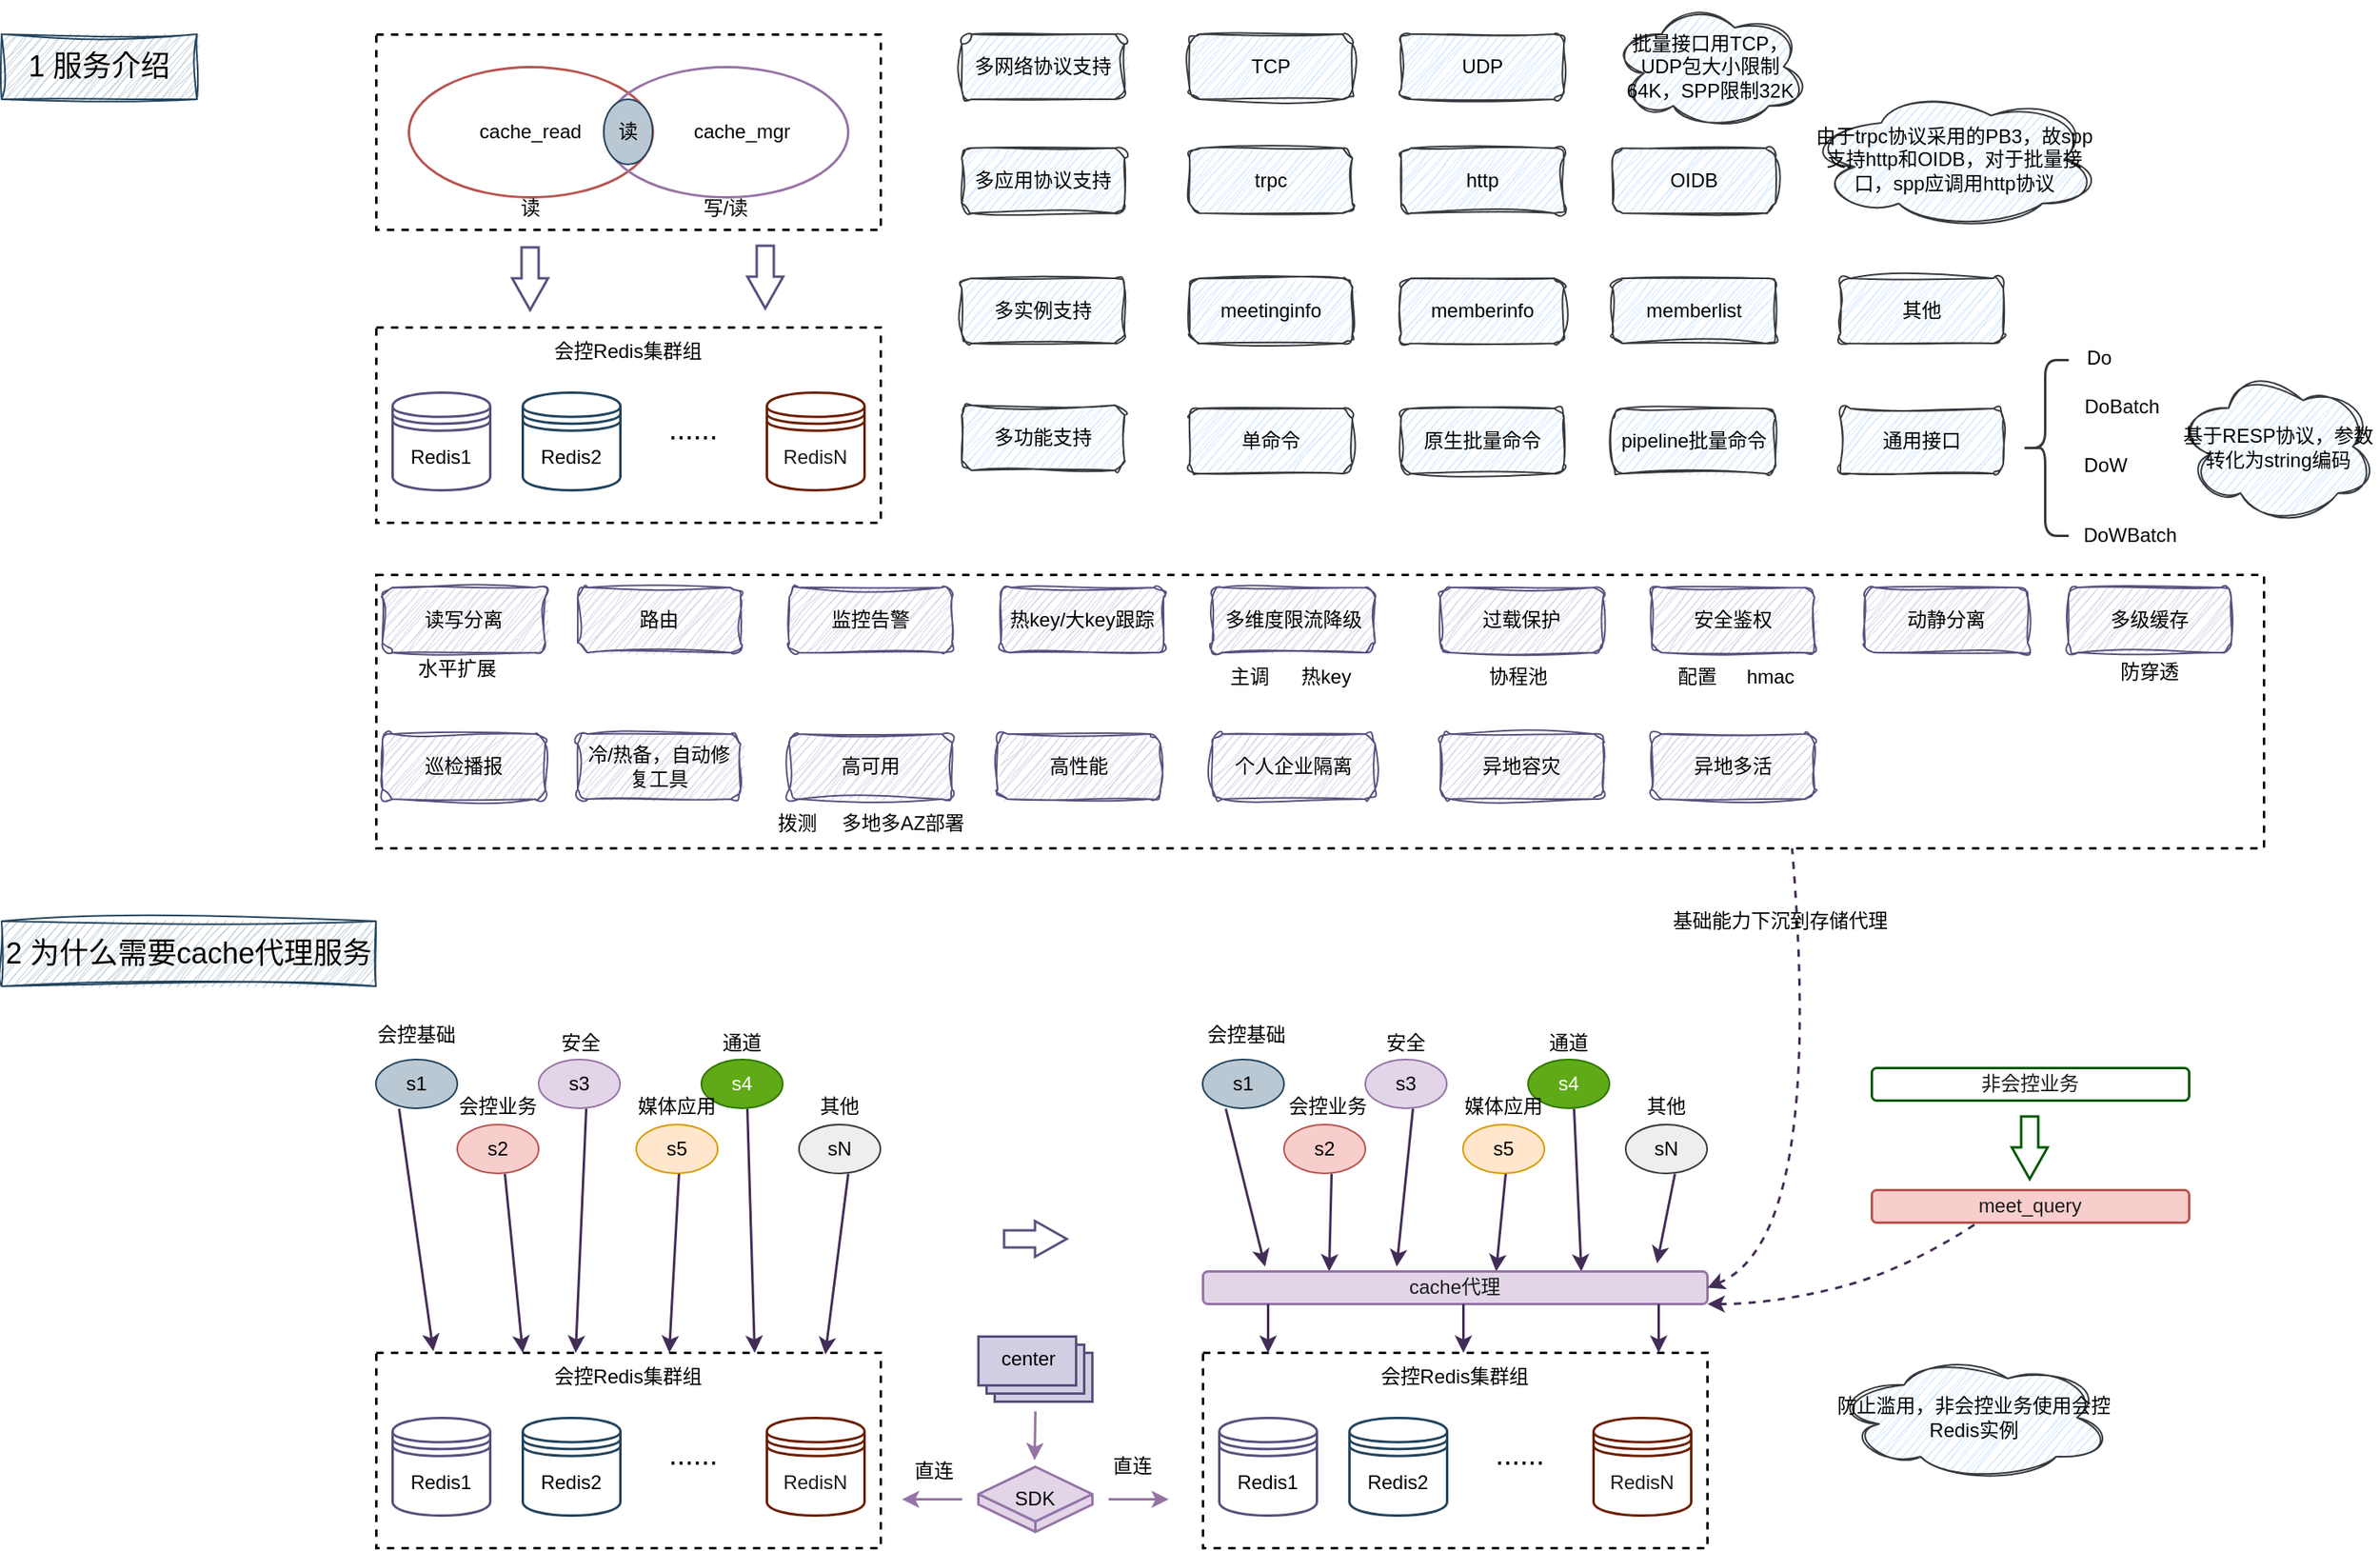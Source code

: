 <mxfile version="21.6.5" type="github">
  <diagram name="第 1 页" id="tW7LIvCYIfbupHaoWykY">
    <mxGraphModel dx="1306" dy="740" grid="1" gridSize="10" guides="1" tooltips="1" connect="1" arrows="1" fold="1" page="1" pageScale="1" pageWidth="827" pageHeight="1169" math="0" shadow="0">
      <root>
        <mxCell id="0" />
        <mxCell id="1" parent="0" />
        <mxCell id="oaGKNERvn2uEoFcFvZA_-124" value="" style="rounded=0;whiteSpace=wrap;html=1;fillColor=none;strokeWidth=1.5;dashed=1;" vertex="1" parent="1">
          <mxGeometry x="280" y="352" width="1160" height="168" as="geometry" />
        </mxCell>
        <mxCell id="oaGKNERvn2uEoFcFvZA_-2" value="" style="rounded=0;whiteSpace=wrap;html=1;fillColor=none;strokeWidth=1.5;dashed=1;" vertex="1" parent="1">
          <mxGeometry x="280" y="20" width="310" height="120" as="geometry" />
        </mxCell>
        <mxCell id="oaGKNERvn2uEoFcFvZA_-3" value="" style="ellipse;whiteSpace=wrap;html=1;fillColor=none;strokeWidth=1.5;strokeColor=#b85450;" vertex="1" parent="1">
          <mxGeometry x="300" y="40" width="150" height="80" as="geometry" />
        </mxCell>
        <mxCell id="oaGKNERvn2uEoFcFvZA_-4" value="" style="ellipse;whiteSpace=wrap;html=1;fillColor=none;strokeWidth=1.5;strokeColor=#9673a6;" vertex="1" parent="1">
          <mxGeometry x="420" y="40" width="150" height="80" as="geometry" />
        </mxCell>
        <mxCell id="oaGKNERvn2uEoFcFvZA_-10" value="读" style="ellipse;whiteSpace=wrap;html=1;fillColor=#bac8d3;strokeColor=#23445d;" vertex="1" parent="1">
          <mxGeometry x="420" y="60" width="30" height="40" as="geometry" />
        </mxCell>
        <mxCell id="oaGKNERvn2uEoFcFvZA_-1" value="&lt;font style=&quot;font-size: 18px;&quot;&gt;1 服务介绍&lt;/font&gt;" style="rounded=0;whiteSpace=wrap;html=1;fillColor=#bac8d3;sketch=1;curveFitting=1;jiggle=2;strokeColor=#23445d;" vertex="1" parent="1">
          <mxGeometry x="50" y="20" width="120" height="40" as="geometry" />
        </mxCell>
        <mxCell id="oaGKNERvn2uEoFcFvZA_-5" value="cache_read" style="rounded=0;whiteSpace=wrap;html=1;fillColor=none;strokeColor=none;" vertex="1" parent="1">
          <mxGeometry x="340" y="65" width="70" height="30" as="geometry" />
        </mxCell>
        <mxCell id="oaGKNERvn2uEoFcFvZA_-6" value="cache_mgr" style="rounded=0;whiteSpace=wrap;html=1;fillColor=none;strokeColor=none;" vertex="1" parent="1">
          <mxGeometry x="470" y="65" width="70" height="30" as="geometry" />
        </mxCell>
        <mxCell id="oaGKNERvn2uEoFcFvZA_-7" value="读" style="rounded=0;whiteSpace=wrap;html=1;fillColor=none;strokeColor=none;" vertex="1" parent="1">
          <mxGeometry x="340" y="112" width="70" height="30" as="geometry" />
        </mxCell>
        <mxCell id="oaGKNERvn2uEoFcFvZA_-8" value="写/读" style="rounded=0;whiteSpace=wrap;html=1;fillColor=none;strokeColor=none;" vertex="1" parent="1">
          <mxGeometry x="460" y="112" width="70" height="30" as="geometry" />
        </mxCell>
        <mxCell id="oaGKNERvn2uEoFcFvZA_-11" value="" style="rounded=0;whiteSpace=wrap;html=1;fillColor=none;strokeWidth=1.5;dashed=1;" vertex="1" parent="1">
          <mxGeometry x="280" y="200" width="310" height="120" as="geometry" />
        </mxCell>
        <mxCell id="oaGKNERvn2uEoFcFvZA_-12" value="Redis1" style="shape=datastore;whiteSpace=wrap;html=1;strokeWidth=1.5;fillColor=none;strokeColor=#56517e;" vertex="1" parent="1">
          <mxGeometry x="290" y="240" width="60" height="60" as="geometry" />
        </mxCell>
        <mxCell id="oaGKNERvn2uEoFcFvZA_-13" value="Redis2" style="shape=datastore;whiteSpace=wrap;html=1;strokeWidth=1.5;fillColor=none;strokeColor=#23445d;" vertex="1" parent="1">
          <mxGeometry x="370" y="240" width="60" height="60" as="geometry" />
        </mxCell>
        <mxCell id="oaGKNERvn2uEoFcFvZA_-14" value="&lt;font color=&quot;#1a1a1a&quot;&gt;RedisN&lt;/font&gt;" style="shape=datastore;whiteSpace=wrap;html=1;strokeWidth=1.5;fillColor=none;strokeColor=#6D1F00;fontColor=#ffffff;" vertex="1" parent="1">
          <mxGeometry x="520" y="240" width="60" height="60" as="geometry" />
        </mxCell>
        <mxCell id="oaGKNERvn2uEoFcFvZA_-15" value="&lt;font style=&quot;font-size: 18px;&quot;&gt;......&lt;/font&gt;" style="rounded=0;whiteSpace=wrap;html=1;fillColor=none;strokeColor=none;" vertex="1" parent="1">
          <mxGeometry x="440" y="248" width="70" height="30" as="geometry" />
        </mxCell>
        <mxCell id="oaGKNERvn2uEoFcFvZA_-16" value="" style="shape=flexArrow;endArrow=classic;html=1;rounded=0;endWidth=10;endSize=6;strokeWidth=1.5;fillColor=none;strokeColor=#56517e;" edge="1" parent="1">
          <mxGeometry width="50" height="50" relative="1" as="geometry">
            <mxPoint x="374.5" y="150" as="sourcePoint" />
            <mxPoint x="374.5" y="190" as="targetPoint" />
          </mxGeometry>
        </mxCell>
        <mxCell id="oaGKNERvn2uEoFcFvZA_-17" value="" style="shape=flexArrow;endArrow=classic;html=1;rounded=0;endWidth=10;endSize=6;strokeWidth=1.5;fillColor=none;strokeColor=#56517e;" edge="1" parent="1">
          <mxGeometry width="50" height="50" relative="1" as="geometry">
            <mxPoint x="519" y="149" as="sourcePoint" />
            <mxPoint x="519" y="189" as="targetPoint" />
          </mxGeometry>
        </mxCell>
        <mxCell id="oaGKNERvn2uEoFcFvZA_-18" value="会控Redis集群组" style="rounded=0;whiteSpace=wrap;html=1;fillColor=none;strokeColor=none;" vertex="1" parent="1">
          <mxGeometry x="370" y="200" width="130" height="30" as="geometry" />
        </mxCell>
        <mxCell id="oaGKNERvn2uEoFcFvZA_-28" value="多网络协议支持" style="rounded=1;whiteSpace=wrap;html=1;fillColor=#cce5ff;strokeColor=#36393d;sketch=1;curveFitting=1;jiggle=2;" vertex="1" parent="1">
          <mxGeometry x="640" y="20" width="100" height="40" as="geometry" />
        </mxCell>
        <mxCell id="oaGKNERvn2uEoFcFvZA_-29" value="TCP" style="rounded=1;whiteSpace=wrap;html=1;fillColor=#cce5ff;strokeColor=#36393d;sketch=1;curveFitting=1;jiggle=2;" vertex="1" parent="1">
          <mxGeometry x="780" y="20" width="100" height="40" as="geometry" />
        </mxCell>
        <mxCell id="oaGKNERvn2uEoFcFvZA_-30" value="UDP" style="rounded=1;whiteSpace=wrap;html=1;fillColor=#cce5ff;strokeColor=#36393d;sketch=1;curveFitting=1;jiggle=2;" vertex="1" parent="1">
          <mxGeometry x="910" y="20" width="100" height="40" as="geometry" />
        </mxCell>
        <mxCell id="oaGKNERvn2uEoFcFvZA_-31" value="多应用协议支持" style="rounded=1;whiteSpace=wrap;html=1;fillColor=#cce5ff;strokeColor=#36393d;sketch=1;curveFitting=1;jiggle=2;" vertex="1" parent="1">
          <mxGeometry x="640" y="90" width="100" height="40" as="geometry" />
        </mxCell>
        <mxCell id="oaGKNERvn2uEoFcFvZA_-32" value="trpc" style="rounded=1;whiteSpace=wrap;html=1;fillColor=#cce5ff;strokeColor=#36393d;sketch=1;curveFitting=1;jiggle=2;" vertex="1" parent="1">
          <mxGeometry x="780" y="90" width="100" height="40" as="geometry" />
        </mxCell>
        <mxCell id="oaGKNERvn2uEoFcFvZA_-33" value="http" style="rounded=1;whiteSpace=wrap;html=1;fillColor=#cce5ff;strokeColor=#36393d;sketch=1;curveFitting=1;jiggle=2;" vertex="1" parent="1">
          <mxGeometry x="910" y="90" width="100" height="40" as="geometry" />
        </mxCell>
        <mxCell id="oaGKNERvn2uEoFcFvZA_-34" value="OIDB" style="rounded=1;whiteSpace=wrap;html=1;fillColor=#cce5ff;strokeColor=#36393d;sketch=1;curveFitting=1;jiggle=2;" vertex="1" parent="1">
          <mxGeometry x="1040" y="90" width="100" height="40" as="geometry" />
        </mxCell>
        <mxCell id="oaGKNERvn2uEoFcFvZA_-36" value="批量接口用TCP，UDP包大小限制64K，SPP限制32K" style="ellipse;shape=cloud;whiteSpace=wrap;html=1;fillColor=#cce5ff;strokeColor=#36393d;sketch=1;curveFitting=1;jiggle=2;" vertex="1" parent="1">
          <mxGeometry x="1040" width="120" height="80" as="geometry" />
        </mxCell>
        <mxCell id="oaGKNERvn2uEoFcFvZA_-37" value="由于trpc协议采用的PB3，故spp支持http和OIDB，对于批量接口，spp应调用http协议" style="ellipse;shape=cloud;whiteSpace=wrap;html=1;fillColor=#cce5ff;strokeColor=#36393d;sketch=1;curveFitting=1;jiggle=2;" vertex="1" parent="1">
          <mxGeometry x="1160" y="52" width="180" height="90" as="geometry" />
        </mxCell>
        <mxCell id="oaGKNERvn2uEoFcFvZA_-38" value="多实例支持" style="rounded=1;whiteSpace=wrap;html=1;fillColor=#cce5ff;strokeColor=#36393d;sketch=1;curveFitting=1;jiggle=2;" vertex="1" parent="1">
          <mxGeometry x="640" y="170" width="100" height="40" as="geometry" />
        </mxCell>
        <mxCell id="oaGKNERvn2uEoFcFvZA_-39" value="meetinginfo" style="rounded=1;whiteSpace=wrap;html=1;fillColor=#cce5ff;strokeColor=#36393d;sketch=1;curveFitting=1;jiggle=2;" vertex="1" parent="1">
          <mxGeometry x="780" y="170" width="100" height="40" as="geometry" />
        </mxCell>
        <mxCell id="oaGKNERvn2uEoFcFvZA_-40" value="memberinfo" style="rounded=1;whiteSpace=wrap;html=1;fillColor=#cce5ff;strokeColor=#36393d;sketch=1;curveFitting=1;jiggle=2;" vertex="1" parent="1">
          <mxGeometry x="910" y="170" width="100" height="40" as="geometry" />
        </mxCell>
        <mxCell id="oaGKNERvn2uEoFcFvZA_-41" value="memberlist" style="rounded=1;whiteSpace=wrap;html=1;fillColor=#cce5ff;strokeColor=#36393d;sketch=1;curveFitting=1;jiggle=2;" vertex="1" parent="1">
          <mxGeometry x="1040" y="170" width="100" height="40" as="geometry" />
        </mxCell>
        <mxCell id="oaGKNERvn2uEoFcFvZA_-42" value="其他" style="rounded=1;whiteSpace=wrap;html=1;fillColor=#cce5ff;strokeColor=#36393d;sketch=1;curveFitting=1;jiggle=2;" vertex="1" parent="1">
          <mxGeometry x="1180" y="170" width="100" height="40" as="geometry" />
        </mxCell>
        <mxCell id="oaGKNERvn2uEoFcFvZA_-43" value="多功能支持" style="rounded=1;whiteSpace=wrap;html=1;fillColor=#cce5ff;strokeColor=#36393d;sketch=1;curveFitting=1;jiggle=2;" vertex="1" parent="1">
          <mxGeometry x="640" y="248" width="100" height="40" as="geometry" />
        </mxCell>
        <mxCell id="oaGKNERvn2uEoFcFvZA_-44" value="单命令" style="rounded=1;whiteSpace=wrap;html=1;fillColor=#cce5ff;strokeColor=#36393d;sketch=1;curveFitting=1;jiggle=2;" vertex="1" parent="1">
          <mxGeometry x="780" y="250" width="100" height="40" as="geometry" />
        </mxCell>
        <mxCell id="oaGKNERvn2uEoFcFvZA_-45" value="原生批量命令" style="rounded=1;whiteSpace=wrap;html=1;fillColor=#cce5ff;strokeColor=#36393d;sketch=1;curveFitting=1;jiggle=2;" vertex="1" parent="1">
          <mxGeometry x="910" y="250" width="100" height="40" as="geometry" />
        </mxCell>
        <mxCell id="oaGKNERvn2uEoFcFvZA_-46" value="pipeline批量命令" style="rounded=1;whiteSpace=wrap;html=1;fillColor=#cce5ff;strokeColor=#36393d;sketch=1;curveFitting=1;jiggle=2;" vertex="1" parent="1">
          <mxGeometry x="1040" y="250" width="100" height="40" as="geometry" />
        </mxCell>
        <mxCell id="oaGKNERvn2uEoFcFvZA_-47" value="读写分离" style="rounded=1;whiteSpace=wrap;html=1;fillColor=#d0cee2;strokeColor=#56517e;sketch=1;curveFitting=1;jiggle=2;" vertex="1" parent="1">
          <mxGeometry x="284" y="360" width="100" height="40" as="geometry" />
        </mxCell>
        <mxCell id="oaGKNERvn2uEoFcFvZA_-48" value="路由" style="rounded=1;whiteSpace=wrap;html=1;fillColor=#d0cee2;strokeColor=#56517e;sketch=1;curveFitting=1;jiggle=2;" vertex="1" parent="1">
          <mxGeometry x="404" y="360" width="100" height="40" as="geometry" />
        </mxCell>
        <mxCell id="oaGKNERvn2uEoFcFvZA_-49" value="水平扩展" style="rounded=0;whiteSpace=wrap;html=1;fillColor=none;strokeColor=none;" vertex="1" parent="1">
          <mxGeometry x="295" y="395" width="70" height="30" as="geometry" />
        </mxCell>
        <mxCell id="oaGKNERvn2uEoFcFvZA_-50" value="监控告警" style="rounded=1;whiteSpace=wrap;html=1;fillColor=#d0cee2;strokeColor=#56517e;sketch=1;curveFitting=1;jiggle=2;" vertex="1" parent="1">
          <mxGeometry x="534" y="360" width="100" height="40" as="geometry" />
        </mxCell>
        <mxCell id="oaGKNERvn2uEoFcFvZA_-51" value="热key/大key跟踪" style="rounded=1;whiteSpace=wrap;html=1;fillColor=#d0cee2;strokeColor=#56517e;sketch=1;curveFitting=1;jiggle=2;" vertex="1" parent="1">
          <mxGeometry x="664" y="360" width="100" height="40" as="geometry" />
        </mxCell>
        <mxCell id="oaGKNERvn2uEoFcFvZA_-52" value="多维度限流降级" style="rounded=1;whiteSpace=wrap;html=1;fillColor=#d0cee2;strokeColor=#56517e;sketch=1;curveFitting=1;jiggle=2;" vertex="1" parent="1">
          <mxGeometry x="794" y="360" width="100" height="40" as="geometry" />
        </mxCell>
        <mxCell id="oaGKNERvn2uEoFcFvZA_-53" value="主调" style="rounded=0;whiteSpace=wrap;html=1;fillColor=none;strokeColor=none;" vertex="1" parent="1">
          <mxGeometry x="782" y="400" width="70" height="30" as="geometry" />
        </mxCell>
        <mxCell id="oaGKNERvn2uEoFcFvZA_-54" value="热key" style="rounded=0;whiteSpace=wrap;html=1;fillColor=none;strokeColor=none;" vertex="1" parent="1">
          <mxGeometry x="829" y="400" width="70" height="30" as="geometry" />
        </mxCell>
        <mxCell id="oaGKNERvn2uEoFcFvZA_-55" value="过载保护" style="rounded=1;whiteSpace=wrap;html=1;fillColor=#d0cee2;strokeColor=#56517e;sketch=1;curveFitting=1;jiggle=2;" vertex="1" parent="1">
          <mxGeometry x="934" y="360" width="100" height="40" as="geometry" />
        </mxCell>
        <mxCell id="oaGKNERvn2uEoFcFvZA_-56" value="协程池" style="rounded=0;whiteSpace=wrap;html=1;fillColor=none;strokeColor=none;" vertex="1" parent="1">
          <mxGeometry x="947" y="400" width="70" height="30" as="geometry" />
        </mxCell>
        <mxCell id="oaGKNERvn2uEoFcFvZA_-57" value="安全鉴权" style="rounded=1;whiteSpace=wrap;html=1;fillColor=#d0cee2;strokeColor=#56517e;sketch=1;curveFitting=1;jiggle=2;" vertex="1" parent="1">
          <mxGeometry x="1064" y="360" width="100" height="40" as="geometry" />
        </mxCell>
        <mxCell id="oaGKNERvn2uEoFcFvZA_-58" value="配置" style="rounded=0;whiteSpace=wrap;html=1;fillColor=none;strokeColor=none;" vertex="1" parent="1">
          <mxGeometry x="1057" y="400" width="70" height="30" as="geometry" />
        </mxCell>
        <mxCell id="oaGKNERvn2uEoFcFvZA_-59" value="hmac" style="rounded=0;whiteSpace=wrap;html=1;fillColor=none;strokeColor=none;" vertex="1" parent="1">
          <mxGeometry x="1102" y="400" width="70" height="30" as="geometry" />
        </mxCell>
        <mxCell id="oaGKNERvn2uEoFcFvZA_-60" value="动静分离" style="rounded=1;whiteSpace=wrap;html=1;fillColor=#d0cee2;strokeColor=#56517e;sketch=1;curveFitting=1;jiggle=2;" vertex="1" parent="1">
          <mxGeometry x="1195" y="360" width="100" height="40" as="geometry" />
        </mxCell>
        <mxCell id="oaGKNERvn2uEoFcFvZA_-61" value="多级缓存" style="rounded=1;whiteSpace=wrap;html=1;fillColor=#d0cee2;strokeColor=#56517e;sketch=1;curveFitting=1;jiggle=2;" vertex="1" parent="1">
          <mxGeometry x="1320" y="360" width="100" height="40" as="geometry" />
        </mxCell>
        <mxCell id="oaGKNERvn2uEoFcFvZA_-62" value="防穿透" style="rounded=0;whiteSpace=wrap;html=1;fillColor=none;strokeColor=none;" vertex="1" parent="1">
          <mxGeometry x="1335" y="397" width="70" height="30" as="geometry" />
        </mxCell>
        <mxCell id="oaGKNERvn2uEoFcFvZA_-63" value="高可用" style="rounded=1;whiteSpace=wrap;html=1;fillColor=#d0cee2;strokeColor=#56517e;sketch=1;curveFitting=1;jiggle=2;" vertex="1" parent="1">
          <mxGeometry x="534" y="450" width="100" height="40" as="geometry" />
        </mxCell>
        <mxCell id="oaGKNERvn2uEoFcFvZA_-64" value="高性能" style="rounded=1;whiteSpace=wrap;html=1;fillColor=#d0cee2;strokeColor=#56517e;sketch=1;curveFitting=1;jiggle=2;" vertex="1" parent="1">
          <mxGeometry x="662" y="450" width="100" height="40" as="geometry" />
        </mxCell>
        <mxCell id="oaGKNERvn2uEoFcFvZA_-65" value="冷/热备，自动修复工具" style="rounded=1;whiteSpace=wrap;html=1;fillColor=#d0cee2;strokeColor=#56517e;sketch=1;curveFitting=1;jiggle=2;" vertex="1" parent="1">
          <mxGeometry x="404" y="450" width="100" height="40" as="geometry" />
        </mxCell>
        <mxCell id="oaGKNERvn2uEoFcFvZA_-66" value="巡检播报" style="rounded=1;whiteSpace=wrap;html=1;fillColor=#d0cee2;strokeColor=#56517e;sketch=1;curveFitting=1;jiggle=2;" vertex="1" parent="1">
          <mxGeometry x="284" y="450" width="100" height="40" as="geometry" />
        </mxCell>
        <mxCell id="oaGKNERvn2uEoFcFvZA_-67" value="异地容灾" style="rounded=1;whiteSpace=wrap;html=1;fillColor=#d0cee2;strokeColor=#56517e;sketch=1;curveFitting=1;jiggle=2;" vertex="1" parent="1">
          <mxGeometry x="934" y="450" width="100" height="40" as="geometry" />
        </mxCell>
        <mxCell id="oaGKNERvn2uEoFcFvZA_-68" value="异地多活" style="rounded=1;whiteSpace=wrap;html=1;fillColor=#d0cee2;strokeColor=#56517e;sketch=1;curveFitting=1;jiggle=2;" vertex="1" parent="1">
          <mxGeometry x="1064" y="450" width="100" height="40" as="geometry" />
        </mxCell>
        <mxCell id="oaGKNERvn2uEoFcFvZA_-69" value="个人企业隔离" style="rounded=1;whiteSpace=wrap;html=1;fillColor=#d0cee2;strokeColor=#56517e;sketch=1;curveFitting=1;jiggle=2;" vertex="1" parent="1">
          <mxGeometry x="794" y="450" width="100" height="40" as="geometry" />
        </mxCell>
        <mxCell id="oaGKNERvn2uEoFcFvZA_-70" value="拨测" style="rounded=0;whiteSpace=wrap;html=1;fillColor=none;strokeColor=none;" vertex="1" parent="1">
          <mxGeometry x="504" y="490" width="70" height="30" as="geometry" />
        </mxCell>
        <mxCell id="oaGKNERvn2uEoFcFvZA_-71" value="多地多AZ部署" style="rounded=0;whiteSpace=wrap;html=1;fillColor=none;strokeColor=none;" vertex="1" parent="1">
          <mxGeometry x="554" y="490" width="100" height="30" as="geometry" />
        </mxCell>
        <mxCell id="oaGKNERvn2uEoFcFvZA_-72" value="通用接口" style="rounded=1;whiteSpace=wrap;html=1;fillColor=#cce5ff;strokeColor=#36393d;sketch=1;curveFitting=1;jiggle=2;" vertex="1" parent="1">
          <mxGeometry x="1180" y="250" width="100" height="40" as="geometry" />
        </mxCell>
        <mxCell id="oaGKNERvn2uEoFcFvZA_-73" value="" style="shape=curlyBracket;whiteSpace=wrap;html=1;rounded=1;labelPosition=left;verticalLabelPosition=middle;align=right;verticalAlign=middle;strokeWidth=1.5;fillColor=#cce5ff;strokeColor=#36393d;" vertex="1" parent="1">
          <mxGeometry x="1291" y="220" width="29" height="108" as="geometry" />
        </mxCell>
        <mxCell id="oaGKNERvn2uEoFcFvZA_-74" value="Do" style="rounded=0;whiteSpace=wrap;html=1;fillColor=none;strokeColor=none;" vertex="1" parent="1">
          <mxGeometry x="1304" y="204" width="70" height="30" as="geometry" />
        </mxCell>
        <mxCell id="oaGKNERvn2uEoFcFvZA_-75" value="DoBatch" style="rounded=0;whiteSpace=wrap;html=1;fillColor=none;strokeColor=none;" vertex="1" parent="1">
          <mxGeometry x="1318" y="234" width="70" height="30" as="geometry" />
        </mxCell>
        <mxCell id="oaGKNERvn2uEoFcFvZA_-76" value="DoW" style="rounded=0;whiteSpace=wrap;html=1;fillColor=none;strokeColor=none;" vertex="1" parent="1">
          <mxGeometry x="1308" y="270" width="70" height="30" as="geometry" />
        </mxCell>
        <mxCell id="oaGKNERvn2uEoFcFvZA_-77" value="DoWBatch" style="rounded=0;whiteSpace=wrap;html=1;fillColor=none;strokeColor=none;" vertex="1" parent="1">
          <mxGeometry x="1323" y="313" width="70" height="30" as="geometry" />
        </mxCell>
        <mxCell id="oaGKNERvn2uEoFcFvZA_-78" value="基于RESP协议，参数转化为string编码" style="ellipse;shape=cloud;whiteSpace=wrap;html=1;fillColor=#cce5ff;strokeColor=#36393d;sketch=1;curveFitting=1;jiggle=2;" vertex="1" parent="1">
          <mxGeometry x="1388" y="226" width="122" height="95" as="geometry" />
        </mxCell>
        <mxCell id="oaGKNERvn2uEoFcFvZA_-79" value="&lt;font style=&quot;font-size: 18px;&quot;&gt;2 为什么需要cache代理服务&lt;/font&gt;" style="rounded=0;whiteSpace=wrap;html=1;fillColor=#bac8d3;sketch=1;curveFitting=1;jiggle=2;strokeColor=#23445d;" vertex="1" parent="1">
          <mxGeometry x="50" y="565" width="230" height="40" as="geometry" />
        </mxCell>
        <mxCell id="oaGKNERvn2uEoFcFvZA_-80" value="" style="rounded=0;whiteSpace=wrap;html=1;fillColor=none;strokeWidth=1.5;dashed=1;" vertex="1" parent="1">
          <mxGeometry x="280" y="830" width="310" height="120" as="geometry" />
        </mxCell>
        <mxCell id="oaGKNERvn2uEoFcFvZA_-81" value="Redis1" style="shape=datastore;whiteSpace=wrap;html=1;strokeWidth=1.5;fillColor=none;strokeColor=#56517e;" vertex="1" parent="1">
          <mxGeometry x="290" y="870" width="60" height="60" as="geometry" />
        </mxCell>
        <mxCell id="oaGKNERvn2uEoFcFvZA_-82" value="Redis2" style="shape=datastore;whiteSpace=wrap;html=1;strokeWidth=1.5;fillColor=none;strokeColor=#23445d;" vertex="1" parent="1">
          <mxGeometry x="370" y="870" width="60" height="60" as="geometry" />
        </mxCell>
        <mxCell id="oaGKNERvn2uEoFcFvZA_-83" value="&lt;font color=&quot;#1a1a1a&quot;&gt;RedisN&lt;/font&gt;" style="shape=datastore;whiteSpace=wrap;html=1;strokeWidth=1.5;fillColor=none;strokeColor=#6D1F00;fontColor=#ffffff;" vertex="1" parent="1">
          <mxGeometry x="520" y="870" width="60" height="60" as="geometry" />
        </mxCell>
        <mxCell id="oaGKNERvn2uEoFcFvZA_-84" value="&lt;font style=&quot;font-size: 18px;&quot;&gt;......&lt;/font&gt;" style="rounded=0;whiteSpace=wrap;html=1;fillColor=none;strokeColor=none;" vertex="1" parent="1">
          <mxGeometry x="440" y="878" width="70" height="30" as="geometry" />
        </mxCell>
        <mxCell id="oaGKNERvn2uEoFcFvZA_-85" value="会控Redis集群组" style="rounded=0;whiteSpace=wrap;html=1;fillColor=none;strokeColor=none;" vertex="1" parent="1">
          <mxGeometry x="370" y="830" width="130" height="30" as="geometry" />
        </mxCell>
        <mxCell id="oaGKNERvn2uEoFcFvZA_-86" value="s1" style="ellipse;whiteSpace=wrap;html=1;fillColor=#bac8d3;strokeColor=#23445d;" vertex="1" parent="1">
          <mxGeometry x="280" y="650" width="50" height="30" as="geometry" />
        </mxCell>
        <mxCell id="oaGKNERvn2uEoFcFvZA_-87" value="s2" style="ellipse;whiteSpace=wrap;html=1;fillColor=#f8cecc;strokeColor=#b85450;" vertex="1" parent="1">
          <mxGeometry x="330" y="690" width="50" height="30" as="geometry" />
        </mxCell>
        <mxCell id="oaGKNERvn2uEoFcFvZA_-88" value="s3" style="ellipse;whiteSpace=wrap;html=1;fillColor=#e1d5e7;strokeColor=#9673a6;" vertex="1" parent="1">
          <mxGeometry x="380" y="650" width="50" height="30" as="geometry" />
        </mxCell>
        <mxCell id="oaGKNERvn2uEoFcFvZA_-89" value="s4" style="ellipse;whiteSpace=wrap;html=1;fillColor=#60a917;strokeColor=#2D7600;fontColor=#ffffff;" vertex="1" parent="1">
          <mxGeometry x="480" y="650" width="50" height="30" as="geometry" />
        </mxCell>
        <mxCell id="oaGKNERvn2uEoFcFvZA_-90" value="s5" style="ellipse;whiteSpace=wrap;html=1;fillColor=#ffe6cc;strokeColor=#d79b00;" vertex="1" parent="1">
          <mxGeometry x="440" y="690" width="50" height="30" as="geometry" />
        </mxCell>
        <mxCell id="oaGKNERvn2uEoFcFvZA_-91" value="sN" style="ellipse;whiteSpace=wrap;html=1;fillColor=#eeeeee;strokeColor=#36393d;" vertex="1" parent="1">
          <mxGeometry x="540" y="690" width="50" height="30" as="geometry" />
        </mxCell>
        <mxCell id="oaGKNERvn2uEoFcFvZA_-92" value="" style="endArrow=classic;html=1;rounded=0;exitX=0.28;exitY=1;exitDx=0;exitDy=0;exitPerimeter=0;entryX=0.113;entryY=-0.008;entryDx=0;entryDy=0;entryPerimeter=0;strokeWidth=1.5;fillColor=#76608a;strokeColor=#432D57;" edge="1" parent="1" source="oaGKNERvn2uEoFcFvZA_-86" target="oaGKNERvn2uEoFcFvZA_-80">
          <mxGeometry width="50" height="50" relative="1" as="geometry">
            <mxPoint x="480" y="750" as="sourcePoint" />
            <mxPoint x="530" y="700" as="targetPoint" />
          </mxGeometry>
        </mxCell>
        <mxCell id="oaGKNERvn2uEoFcFvZA_-93" value="" style="endArrow=classic;html=1;rounded=0;exitX=0.28;exitY=1;exitDx=0;exitDy=0;exitPerimeter=0;entryX=0;entryY=0;entryDx=0;entryDy=0;strokeWidth=1.5;fillColor=#76608a;strokeColor=#432D57;" edge="1" parent="1" target="oaGKNERvn2uEoFcFvZA_-85">
          <mxGeometry width="50" height="50" relative="1" as="geometry">
            <mxPoint x="359" y="720" as="sourcePoint" />
            <mxPoint x="380" y="869" as="targetPoint" />
          </mxGeometry>
        </mxCell>
        <mxCell id="oaGKNERvn2uEoFcFvZA_-94" value="" style="endArrow=classic;html=1;rounded=0;exitX=0.28;exitY=1;exitDx=0;exitDy=0;exitPerimeter=0;entryX=0.25;entryY=0;entryDx=0;entryDy=0;strokeWidth=1.5;fillColor=#76608a;strokeColor=#432D57;" edge="1" parent="1" target="oaGKNERvn2uEoFcFvZA_-85">
          <mxGeometry width="50" height="50" relative="1" as="geometry">
            <mxPoint x="409" y="680" as="sourcePoint" />
            <mxPoint x="420" y="790" as="targetPoint" />
          </mxGeometry>
        </mxCell>
        <mxCell id="oaGKNERvn2uEoFcFvZA_-95" value="" style="endArrow=classic;html=1;rounded=0;exitX=0.28;exitY=1;exitDx=0;exitDy=0;exitPerimeter=0;strokeWidth=1.5;fillColor=#76608a;strokeColor=#432D57;" edge="1" parent="1">
          <mxGeometry width="50" height="50" relative="1" as="geometry">
            <mxPoint x="466" y="720" as="sourcePoint" />
            <mxPoint x="460" y="830" as="targetPoint" />
          </mxGeometry>
        </mxCell>
        <mxCell id="oaGKNERvn2uEoFcFvZA_-96" value="" style="endArrow=classic;html=1;rounded=0;exitX=0.28;exitY=1;exitDx=0;exitDy=0;exitPerimeter=0;strokeWidth=1.5;fillColor=#76608a;strokeColor=#432D57;entryX=0.75;entryY=0;entryDx=0;entryDy=0;" edge="1" parent="1" target="oaGKNERvn2uEoFcFvZA_-80">
          <mxGeometry width="50" height="50" relative="1" as="geometry">
            <mxPoint x="508" y="680" as="sourcePoint" />
            <mxPoint x="502" y="790" as="targetPoint" />
          </mxGeometry>
        </mxCell>
        <mxCell id="oaGKNERvn2uEoFcFvZA_-97" value="" style="endArrow=classic;html=1;rounded=0;exitX=0.28;exitY=1;exitDx=0;exitDy=0;exitPerimeter=0;strokeWidth=1.5;fillColor=#76608a;strokeColor=#432D57;entryX=0.89;entryY=0.008;entryDx=0;entryDy=0;entryPerimeter=0;" edge="1" parent="1" target="oaGKNERvn2uEoFcFvZA_-80">
          <mxGeometry width="50" height="50" relative="1" as="geometry">
            <mxPoint x="570" y="720" as="sourcePoint" />
            <mxPoint x="575" y="870" as="targetPoint" />
          </mxGeometry>
        </mxCell>
        <mxCell id="oaGKNERvn2uEoFcFvZA_-98" value="" style="shape=flexArrow;endArrow=classic;html=1;rounded=0;endWidth=10;endSize=6;strokeWidth=1.5;fillColor=none;strokeColor=#56517e;" edge="1" parent="1">
          <mxGeometry width="50" height="50" relative="1" as="geometry">
            <mxPoint x="665" y="760" as="sourcePoint" />
            <mxPoint x="705" y="760" as="targetPoint" />
          </mxGeometry>
        </mxCell>
        <mxCell id="oaGKNERvn2uEoFcFvZA_-99" value="" style="rounded=0;whiteSpace=wrap;html=1;fillColor=none;strokeWidth=1.5;dashed=1;" vertex="1" parent="1">
          <mxGeometry x="788" y="830" width="310" height="120" as="geometry" />
        </mxCell>
        <mxCell id="oaGKNERvn2uEoFcFvZA_-100" value="Redis1" style="shape=datastore;whiteSpace=wrap;html=1;strokeWidth=1.5;fillColor=none;strokeColor=#56517e;" vertex="1" parent="1">
          <mxGeometry x="798" y="870" width="60" height="60" as="geometry" />
        </mxCell>
        <mxCell id="oaGKNERvn2uEoFcFvZA_-101" value="Redis2" style="shape=datastore;whiteSpace=wrap;html=1;strokeWidth=1.5;fillColor=none;strokeColor=#23445d;" vertex="1" parent="1">
          <mxGeometry x="878" y="870" width="60" height="60" as="geometry" />
        </mxCell>
        <mxCell id="oaGKNERvn2uEoFcFvZA_-102" value="&lt;font color=&quot;#1a1a1a&quot;&gt;RedisN&lt;/font&gt;" style="shape=datastore;whiteSpace=wrap;html=1;strokeWidth=1.5;fillColor=none;strokeColor=#6D1F00;fontColor=#ffffff;" vertex="1" parent="1">
          <mxGeometry x="1028" y="870" width="60" height="60" as="geometry" />
        </mxCell>
        <mxCell id="oaGKNERvn2uEoFcFvZA_-103" value="&lt;font style=&quot;font-size: 18px;&quot;&gt;......&lt;/font&gt;" style="rounded=0;whiteSpace=wrap;html=1;fillColor=none;strokeColor=none;" vertex="1" parent="1">
          <mxGeometry x="948" y="878" width="70" height="30" as="geometry" />
        </mxCell>
        <mxCell id="oaGKNERvn2uEoFcFvZA_-104" value="会控Redis集群组" style="rounded=0;whiteSpace=wrap;html=1;fillColor=none;strokeColor=none;" vertex="1" parent="1">
          <mxGeometry x="878" y="830" width="130" height="30" as="geometry" />
        </mxCell>
        <mxCell id="oaGKNERvn2uEoFcFvZA_-105" value="s1" style="ellipse;whiteSpace=wrap;html=1;fillColor=#bac8d3;strokeColor=#23445d;" vertex="1" parent="1">
          <mxGeometry x="788" y="650" width="50" height="30" as="geometry" />
        </mxCell>
        <mxCell id="oaGKNERvn2uEoFcFvZA_-106" value="s2" style="ellipse;whiteSpace=wrap;html=1;fillColor=#f8cecc;strokeColor=#b85450;" vertex="1" parent="1">
          <mxGeometry x="838" y="690" width="50" height="30" as="geometry" />
        </mxCell>
        <mxCell id="oaGKNERvn2uEoFcFvZA_-107" value="s3" style="ellipse;whiteSpace=wrap;html=1;fillColor=#e1d5e7;strokeColor=#9673a6;" vertex="1" parent="1">
          <mxGeometry x="888" y="650" width="50" height="30" as="geometry" />
        </mxCell>
        <mxCell id="oaGKNERvn2uEoFcFvZA_-108" value="s4" style="ellipse;whiteSpace=wrap;html=1;fillColor=#60a917;strokeColor=#2D7600;fontColor=#ffffff;" vertex="1" parent="1">
          <mxGeometry x="988" y="650" width="50" height="30" as="geometry" />
        </mxCell>
        <mxCell id="oaGKNERvn2uEoFcFvZA_-109" value="s5" style="ellipse;whiteSpace=wrap;html=1;fillColor=#ffe6cc;strokeColor=#d79b00;" vertex="1" parent="1">
          <mxGeometry x="948" y="690" width="50" height="30" as="geometry" />
        </mxCell>
        <mxCell id="oaGKNERvn2uEoFcFvZA_-110" value="sN" style="ellipse;whiteSpace=wrap;html=1;fillColor=#eeeeee;strokeColor=#36393d;" vertex="1" parent="1">
          <mxGeometry x="1048" y="690" width="50" height="30" as="geometry" />
        </mxCell>
        <mxCell id="oaGKNERvn2uEoFcFvZA_-111" value="" style="endArrow=classic;html=1;rounded=0;exitX=0.28;exitY=1;exitDx=0;exitDy=0;exitPerimeter=0;strokeWidth=1.5;fillColor=#76608a;strokeColor=#432D57;entryX=0.123;entryY=-0.15;entryDx=0;entryDy=0;entryPerimeter=0;" edge="1" parent="1" source="oaGKNERvn2uEoFcFvZA_-105" target="oaGKNERvn2uEoFcFvZA_-117">
          <mxGeometry width="50" height="50" relative="1" as="geometry">
            <mxPoint x="988" y="750" as="sourcePoint" />
            <mxPoint x="818" y="740" as="targetPoint" />
          </mxGeometry>
        </mxCell>
        <mxCell id="oaGKNERvn2uEoFcFvZA_-112" value="" style="endArrow=classic;html=1;rounded=0;exitX=0.28;exitY=1;exitDx=0;exitDy=0;exitPerimeter=0;strokeWidth=1.5;fillColor=#76608a;strokeColor=#432D57;entryX=0.25;entryY=0;entryDx=0;entryDy=0;" edge="1" parent="1" target="oaGKNERvn2uEoFcFvZA_-117">
          <mxGeometry width="50" height="50" relative="1" as="geometry">
            <mxPoint x="867" y="720" as="sourcePoint" />
            <mxPoint x="867" y="760" as="targetPoint" />
          </mxGeometry>
        </mxCell>
        <mxCell id="oaGKNERvn2uEoFcFvZA_-113" value="" style="endArrow=classic;html=1;rounded=0;exitX=0.28;exitY=1;exitDx=0;exitDy=0;exitPerimeter=0;strokeWidth=1.5;fillColor=#76608a;strokeColor=#432D57;entryX=0.384;entryY=-0.15;entryDx=0;entryDy=0;entryPerimeter=0;" edge="1" parent="1" target="oaGKNERvn2uEoFcFvZA_-117">
          <mxGeometry width="50" height="50" relative="1" as="geometry">
            <mxPoint x="917" y="680" as="sourcePoint" />
            <mxPoint x="908" y="770" as="targetPoint" />
          </mxGeometry>
        </mxCell>
        <mxCell id="oaGKNERvn2uEoFcFvZA_-114" value="" style="endArrow=classic;html=1;rounded=0;exitX=0.28;exitY=1;exitDx=0;exitDy=0;exitPerimeter=0;strokeWidth=1.5;fillColor=#76608a;strokeColor=#432D57;entryX=0.581;entryY=0;entryDx=0;entryDy=0;entryPerimeter=0;" edge="1" parent="1" target="oaGKNERvn2uEoFcFvZA_-117">
          <mxGeometry width="50" height="50" relative="1" as="geometry">
            <mxPoint x="974" y="720" as="sourcePoint" />
            <mxPoint x="968" y="790" as="targetPoint" />
          </mxGeometry>
        </mxCell>
        <mxCell id="oaGKNERvn2uEoFcFvZA_-115" value="" style="endArrow=classic;html=1;rounded=0;exitX=0.28;exitY=1;exitDx=0;exitDy=0;exitPerimeter=0;strokeWidth=1.5;fillColor=#76608a;strokeColor=#432D57;entryX=0.75;entryY=0;entryDx=0;entryDy=0;" edge="1" parent="1" target="oaGKNERvn2uEoFcFvZA_-117">
          <mxGeometry width="50" height="50" relative="1" as="geometry">
            <mxPoint x="1016" y="680" as="sourcePoint" />
            <mxPoint x="1018" y="760" as="targetPoint" />
          </mxGeometry>
        </mxCell>
        <mxCell id="oaGKNERvn2uEoFcFvZA_-116" value="" style="endArrow=classic;html=1;rounded=0;exitX=0.28;exitY=1;exitDx=0;exitDy=0;exitPerimeter=0;strokeWidth=1.5;fillColor=#76608a;strokeColor=#432D57;entryX=0.9;entryY=-0.25;entryDx=0;entryDy=0;entryPerimeter=0;" edge="1" parent="1" target="oaGKNERvn2uEoFcFvZA_-117">
          <mxGeometry width="50" height="50" relative="1" as="geometry">
            <mxPoint x="1078" y="720" as="sourcePoint" />
            <mxPoint x="1068" y="760" as="targetPoint" />
          </mxGeometry>
        </mxCell>
        <mxCell id="oaGKNERvn2uEoFcFvZA_-117" value="&lt;font color=&quot;#1a1a1a&quot;&gt;cache代理&lt;/font&gt;" style="rounded=1;whiteSpace=wrap;html=1;fillColor=#e1d5e7;strokeWidth=1.5;strokeColor=#9673a6;" vertex="1" parent="1">
          <mxGeometry x="788" y="780" width="310" height="20" as="geometry" />
        </mxCell>
        <mxCell id="oaGKNERvn2uEoFcFvZA_-118" value="" style="endArrow=classic;html=1;rounded=0;exitX=0.28;exitY=1;exitDx=0;exitDy=0;exitPerimeter=0;strokeWidth=1.5;fillColor=#76608a;strokeColor=#432D57;" edge="1" parent="1">
          <mxGeometry width="50" height="50" relative="1" as="geometry">
            <mxPoint x="828" y="800" as="sourcePoint" />
            <mxPoint x="828" y="830" as="targetPoint" />
          </mxGeometry>
        </mxCell>
        <mxCell id="oaGKNERvn2uEoFcFvZA_-122" value="" style="endArrow=classic;html=1;rounded=0;exitX=0.28;exitY=1;exitDx=0;exitDy=0;exitPerimeter=0;strokeWidth=1.5;fillColor=#76608a;strokeColor=#432D57;" edge="1" parent="1">
          <mxGeometry width="50" height="50" relative="1" as="geometry">
            <mxPoint x="948" y="800" as="sourcePoint" />
            <mxPoint x="948" y="830" as="targetPoint" />
          </mxGeometry>
        </mxCell>
        <mxCell id="oaGKNERvn2uEoFcFvZA_-123" value="" style="endArrow=classic;html=1;rounded=0;exitX=0.28;exitY=1;exitDx=0;exitDy=0;exitPerimeter=0;strokeWidth=1.5;fillColor=#76608a;strokeColor=#432D57;" edge="1" parent="1">
          <mxGeometry width="50" height="50" relative="1" as="geometry">
            <mxPoint x="1068" y="800" as="sourcePoint" />
            <mxPoint x="1068" y="830" as="targetPoint" />
          </mxGeometry>
        </mxCell>
        <mxCell id="oaGKNERvn2uEoFcFvZA_-127" value="防止滥用，非会控业务使用会控Redis实例" style="ellipse;shape=cloud;whiteSpace=wrap;html=1;fillColor=#cce5ff;strokeColor=#36393d;sketch=1;curveFitting=1;jiggle=2;" vertex="1" parent="1">
          <mxGeometry x="1176.5" y="830" width="170" height="80" as="geometry" />
        </mxCell>
        <mxCell id="oaGKNERvn2uEoFcFvZA_-128" value="" style="curved=1;endArrow=none;html=1;rounded=0;strokeWidth=1.5;fillColor=#76608a;strokeColor=#432D57;dashed=1;startArrow=classic;startFill=1;endFill=0;exitX=1;exitY=0.5;exitDx=0;exitDy=0;entryX=0.75;entryY=1;entryDx=0;entryDy=0;" edge="1" parent="1" source="oaGKNERvn2uEoFcFvZA_-117" target="oaGKNERvn2uEoFcFvZA_-124">
          <mxGeometry width="50" height="50" relative="1" as="geometry">
            <mxPoint x="1030" y="790" as="sourcePoint" />
            <mxPoint x="1080" y="740" as="targetPoint" />
            <Array as="points">
              <mxPoint x="1170" y="760" />
            </Array>
          </mxGeometry>
        </mxCell>
        <mxCell id="oaGKNERvn2uEoFcFvZA_-129" value="会控基础" style="rounded=0;whiteSpace=wrap;html=1;fillColor=none;strokeColor=none;" vertex="1" parent="1">
          <mxGeometry x="270" y="620" width="70" height="30" as="geometry" />
        </mxCell>
        <mxCell id="oaGKNERvn2uEoFcFvZA_-130" value="会控业务" style="rounded=0;whiteSpace=wrap;html=1;fillColor=none;strokeColor=none;" vertex="1" parent="1">
          <mxGeometry x="320" y="664" width="70" height="30" as="geometry" />
        </mxCell>
        <mxCell id="oaGKNERvn2uEoFcFvZA_-131" value="安全" style="rounded=0;whiteSpace=wrap;html=1;fillColor=none;strokeColor=none;" vertex="1" parent="1">
          <mxGeometry x="371" y="625" width="70" height="30" as="geometry" />
        </mxCell>
        <mxCell id="oaGKNERvn2uEoFcFvZA_-132" value="媒体应用" style="rounded=0;whiteSpace=wrap;html=1;fillColor=none;strokeColor=none;" vertex="1" parent="1">
          <mxGeometry x="430" y="664" width="70" height="30" as="geometry" />
        </mxCell>
        <mxCell id="oaGKNERvn2uEoFcFvZA_-133" value="通道" style="rounded=0;whiteSpace=wrap;html=1;fillColor=none;strokeColor=none;" vertex="1" parent="1">
          <mxGeometry x="470" y="625" width="70" height="30" as="geometry" />
        </mxCell>
        <mxCell id="oaGKNERvn2uEoFcFvZA_-134" value="其他" style="rounded=0;whiteSpace=wrap;html=1;fillColor=none;strokeColor=none;" vertex="1" parent="1">
          <mxGeometry x="530" y="664" width="70" height="30" as="geometry" />
        </mxCell>
        <mxCell id="oaGKNERvn2uEoFcFvZA_-135" value="其他" style="rounded=0;whiteSpace=wrap;html=1;fillColor=none;strokeColor=none;" vertex="1" parent="1">
          <mxGeometry x="1038" y="664" width="70" height="30" as="geometry" />
        </mxCell>
        <mxCell id="oaGKNERvn2uEoFcFvZA_-136" value="会控基础" style="rounded=0;whiteSpace=wrap;html=1;fillColor=none;strokeColor=none;" vertex="1" parent="1">
          <mxGeometry x="780" y="620" width="70" height="30" as="geometry" />
        </mxCell>
        <mxCell id="oaGKNERvn2uEoFcFvZA_-137" value="会控业务" style="rounded=0;whiteSpace=wrap;html=1;fillColor=none;strokeColor=none;" vertex="1" parent="1">
          <mxGeometry x="830" y="664" width="70" height="30" as="geometry" />
        </mxCell>
        <mxCell id="oaGKNERvn2uEoFcFvZA_-138" value="安全" style="rounded=0;whiteSpace=wrap;html=1;fillColor=none;strokeColor=none;" vertex="1" parent="1">
          <mxGeometry x="878" y="625" width="70" height="30" as="geometry" />
        </mxCell>
        <mxCell id="oaGKNERvn2uEoFcFvZA_-139" value="媒体应用" style="rounded=0;whiteSpace=wrap;html=1;fillColor=none;strokeColor=none;" vertex="1" parent="1">
          <mxGeometry x="938" y="664" width="70" height="30" as="geometry" />
        </mxCell>
        <mxCell id="oaGKNERvn2uEoFcFvZA_-140" value="通道" style="rounded=0;whiteSpace=wrap;html=1;fillColor=none;strokeColor=none;" vertex="1" parent="1">
          <mxGeometry x="978" y="625" width="70" height="30" as="geometry" />
        </mxCell>
        <mxCell id="oaGKNERvn2uEoFcFvZA_-142" value="基础能力下沉到存储代理" style="rounded=1;whiteSpace=wrap;html=1;fillColor=none;strokeColor=none;sketch=1;curveFitting=1;jiggle=2;" vertex="1" parent="1">
          <mxGeometry x="1063" y="550" width="160" height="30" as="geometry" />
        </mxCell>
        <mxCell id="oaGKNERvn2uEoFcFvZA_-143" value="&lt;font color=&quot;#1a1a1a&quot;&gt;meet_query&lt;/font&gt;" style="rounded=1;whiteSpace=wrap;html=1;fillColor=#f8cecc;strokeWidth=1.5;strokeColor=#b85450;" vertex="1" parent="1">
          <mxGeometry x="1199" y="730" width="195" height="20" as="geometry" />
        </mxCell>
        <mxCell id="oaGKNERvn2uEoFcFvZA_-144" value="&lt;font color=&quot;#1a1a1a&quot;&gt;非会控业务&lt;/font&gt;" style="rounded=1;whiteSpace=wrap;html=1;fillColor=none;strokeWidth=1.5;strokeColor=#005700;fontColor=#ffffff;" vertex="1" parent="1">
          <mxGeometry x="1199" y="655" width="195" height="20" as="geometry" />
        </mxCell>
        <mxCell id="oaGKNERvn2uEoFcFvZA_-145" value="" style="shape=flexArrow;endArrow=classic;html=1;rounded=0;endWidth=10;endSize=6;strokeWidth=1.5;fillColor=none;strokeColor=#005700;" edge="1" parent="1">
          <mxGeometry width="50" height="50" relative="1" as="geometry">
            <mxPoint x="1296" y="684" as="sourcePoint" />
            <mxPoint x="1296" y="724" as="targetPoint" />
          </mxGeometry>
        </mxCell>
        <mxCell id="oaGKNERvn2uEoFcFvZA_-146" value="" style="curved=1;endArrow=none;html=1;rounded=0;entryX=0.691;entryY=1.012;entryDx=0;entryDy=0;entryPerimeter=0;strokeWidth=1.5;fillColor=#76608a;strokeColor=#432D57;dashed=1;startArrow=classic;startFill=1;endFill=0;exitX=1;exitY=1;exitDx=0;exitDy=0;" edge="1" parent="1" source="oaGKNERvn2uEoFcFvZA_-117">
          <mxGeometry width="50" height="50" relative="1" as="geometry">
            <mxPoint x="1212" y="1018" as="sourcePoint" />
            <mxPoint x="1264" y="750" as="targetPoint" />
            <Array as="points">
              <mxPoint x="1138" y="800" />
              <mxPoint x="1218" y="780" />
            </Array>
          </mxGeometry>
        </mxCell>
        <mxCell id="oaGKNERvn2uEoFcFvZA_-148" value="SDK" style="html=1;whiteSpace=wrap;shape=isoCube2;backgroundOutline=1;isoAngle=15;strokeWidth=1.5;fillColor=#e1d5e7;strokeColor=#9673a6;" vertex="1" parent="1">
          <mxGeometry x="650" y="900" width="70" height="40" as="geometry" />
        </mxCell>
        <mxCell id="oaGKNERvn2uEoFcFvZA_-150" value="" style="verticalLabelPosition=bottom;verticalAlign=top;html=1;shape=mxgraph.basic.layered_rect;dx=10;outlineConnect=0;whiteSpace=wrap;strokeWidth=1.5;fillColor=#d0cee2;strokeColor=#56517e;" vertex="1" parent="1">
          <mxGeometry x="650" y="820" width="70" height="40" as="geometry" />
        </mxCell>
        <mxCell id="oaGKNERvn2uEoFcFvZA_-151" value="center" style="rounded=0;whiteSpace=wrap;html=1;fillColor=none;strokeColor=none;" vertex="1" parent="1">
          <mxGeometry x="646" y="819" width="70" height="30" as="geometry" />
        </mxCell>
        <mxCell id="oaGKNERvn2uEoFcFvZA_-153" value="" style="endArrow=classic;html=1;rounded=0;strokeWidth=1.5;fillColor=#e1d5e7;strokeColor=#9673a6;" edge="1" parent="1">
          <mxGeometry width="50" height="50" relative="1" as="geometry">
            <mxPoint x="685" y="866" as="sourcePoint" />
            <mxPoint x="684.5" y="896" as="targetPoint" />
          </mxGeometry>
        </mxCell>
        <mxCell id="oaGKNERvn2uEoFcFvZA_-154" value="" style="endArrow=classic;html=1;rounded=0;strokeWidth=1.5;fillColor=#e1d5e7;strokeColor=#9673a6;" edge="1" parent="1">
          <mxGeometry width="50" height="50" relative="1" as="geometry">
            <mxPoint x="730" y="920" as="sourcePoint" />
            <mxPoint x="767" y="920" as="targetPoint" />
          </mxGeometry>
        </mxCell>
        <mxCell id="oaGKNERvn2uEoFcFvZA_-155" value="" style="endArrow=classic;html=1;rounded=0;strokeWidth=1.5;fillColor=#e1d5e7;strokeColor=#9673a6;" edge="1" parent="1">
          <mxGeometry width="50" height="50" relative="1" as="geometry">
            <mxPoint x="640" y="920" as="sourcePoint" />
            <mxPoint x="603" y="920" as="targetPoint" />
          </mxGeometry>
        </mxCell>
        <mxCell id="oaGKNERvn2uEoFcFvZA_-157" value="直连" style="rounded=0;whiteSpace=wrap;html=1;fillColor=none;strokeColor=none;" vertex="1" parent="1">
          <mxGeometry x="710" y="885" width="70" height="30" as="geometry" />
        </mxCell>
        <mxCell id="oaGKNERvn2uEoFcFvZA_-158" value="直连" style="rounded=0;whiteSpace=wrap;html=1;fillColor=none;strokeColor=none;" vertex="1" parent="1">
          <mxGeometry x="588" y="888" width="70" height="30" as="geometry" />
        </mxCell>
      </root>
    </mxGraphModel>
  </diagram>
</mxfile>
